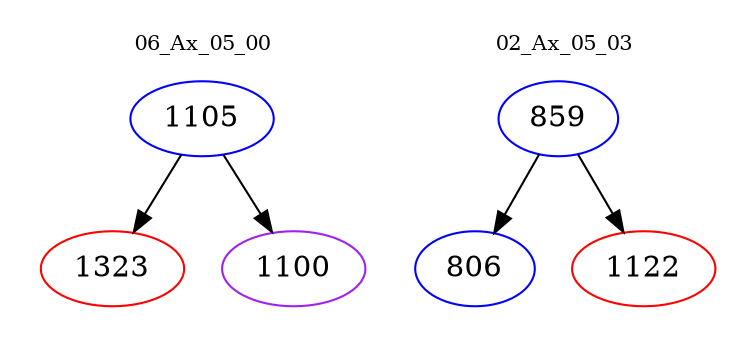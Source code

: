 digraph{
subgraph cluster_0 {
color = white
label = "06_Ax_05_00";
fontsize=10;
T0_1105 [label="1105", color="blue"]
T0_1105 -> T0_1323 [color="black"]
T0_1323 [label="1323", color="red"]
T0_1105 -> T0_1100 [color="black"]
T0_1100 [label="1100", color="purple"]
}
subgraph cluster_1 {
color = white
label = "02_Ax_05_03";
fontsize=10;
T1_859 [label="859", color="blue"]
T1_859 -> T1_806 [color="black"]
T1_806 [label="806", color="blue"]
T1_859 -> T1_1122 [color="black"]
T1_1122 [label="1122", color="red"]
}
}
